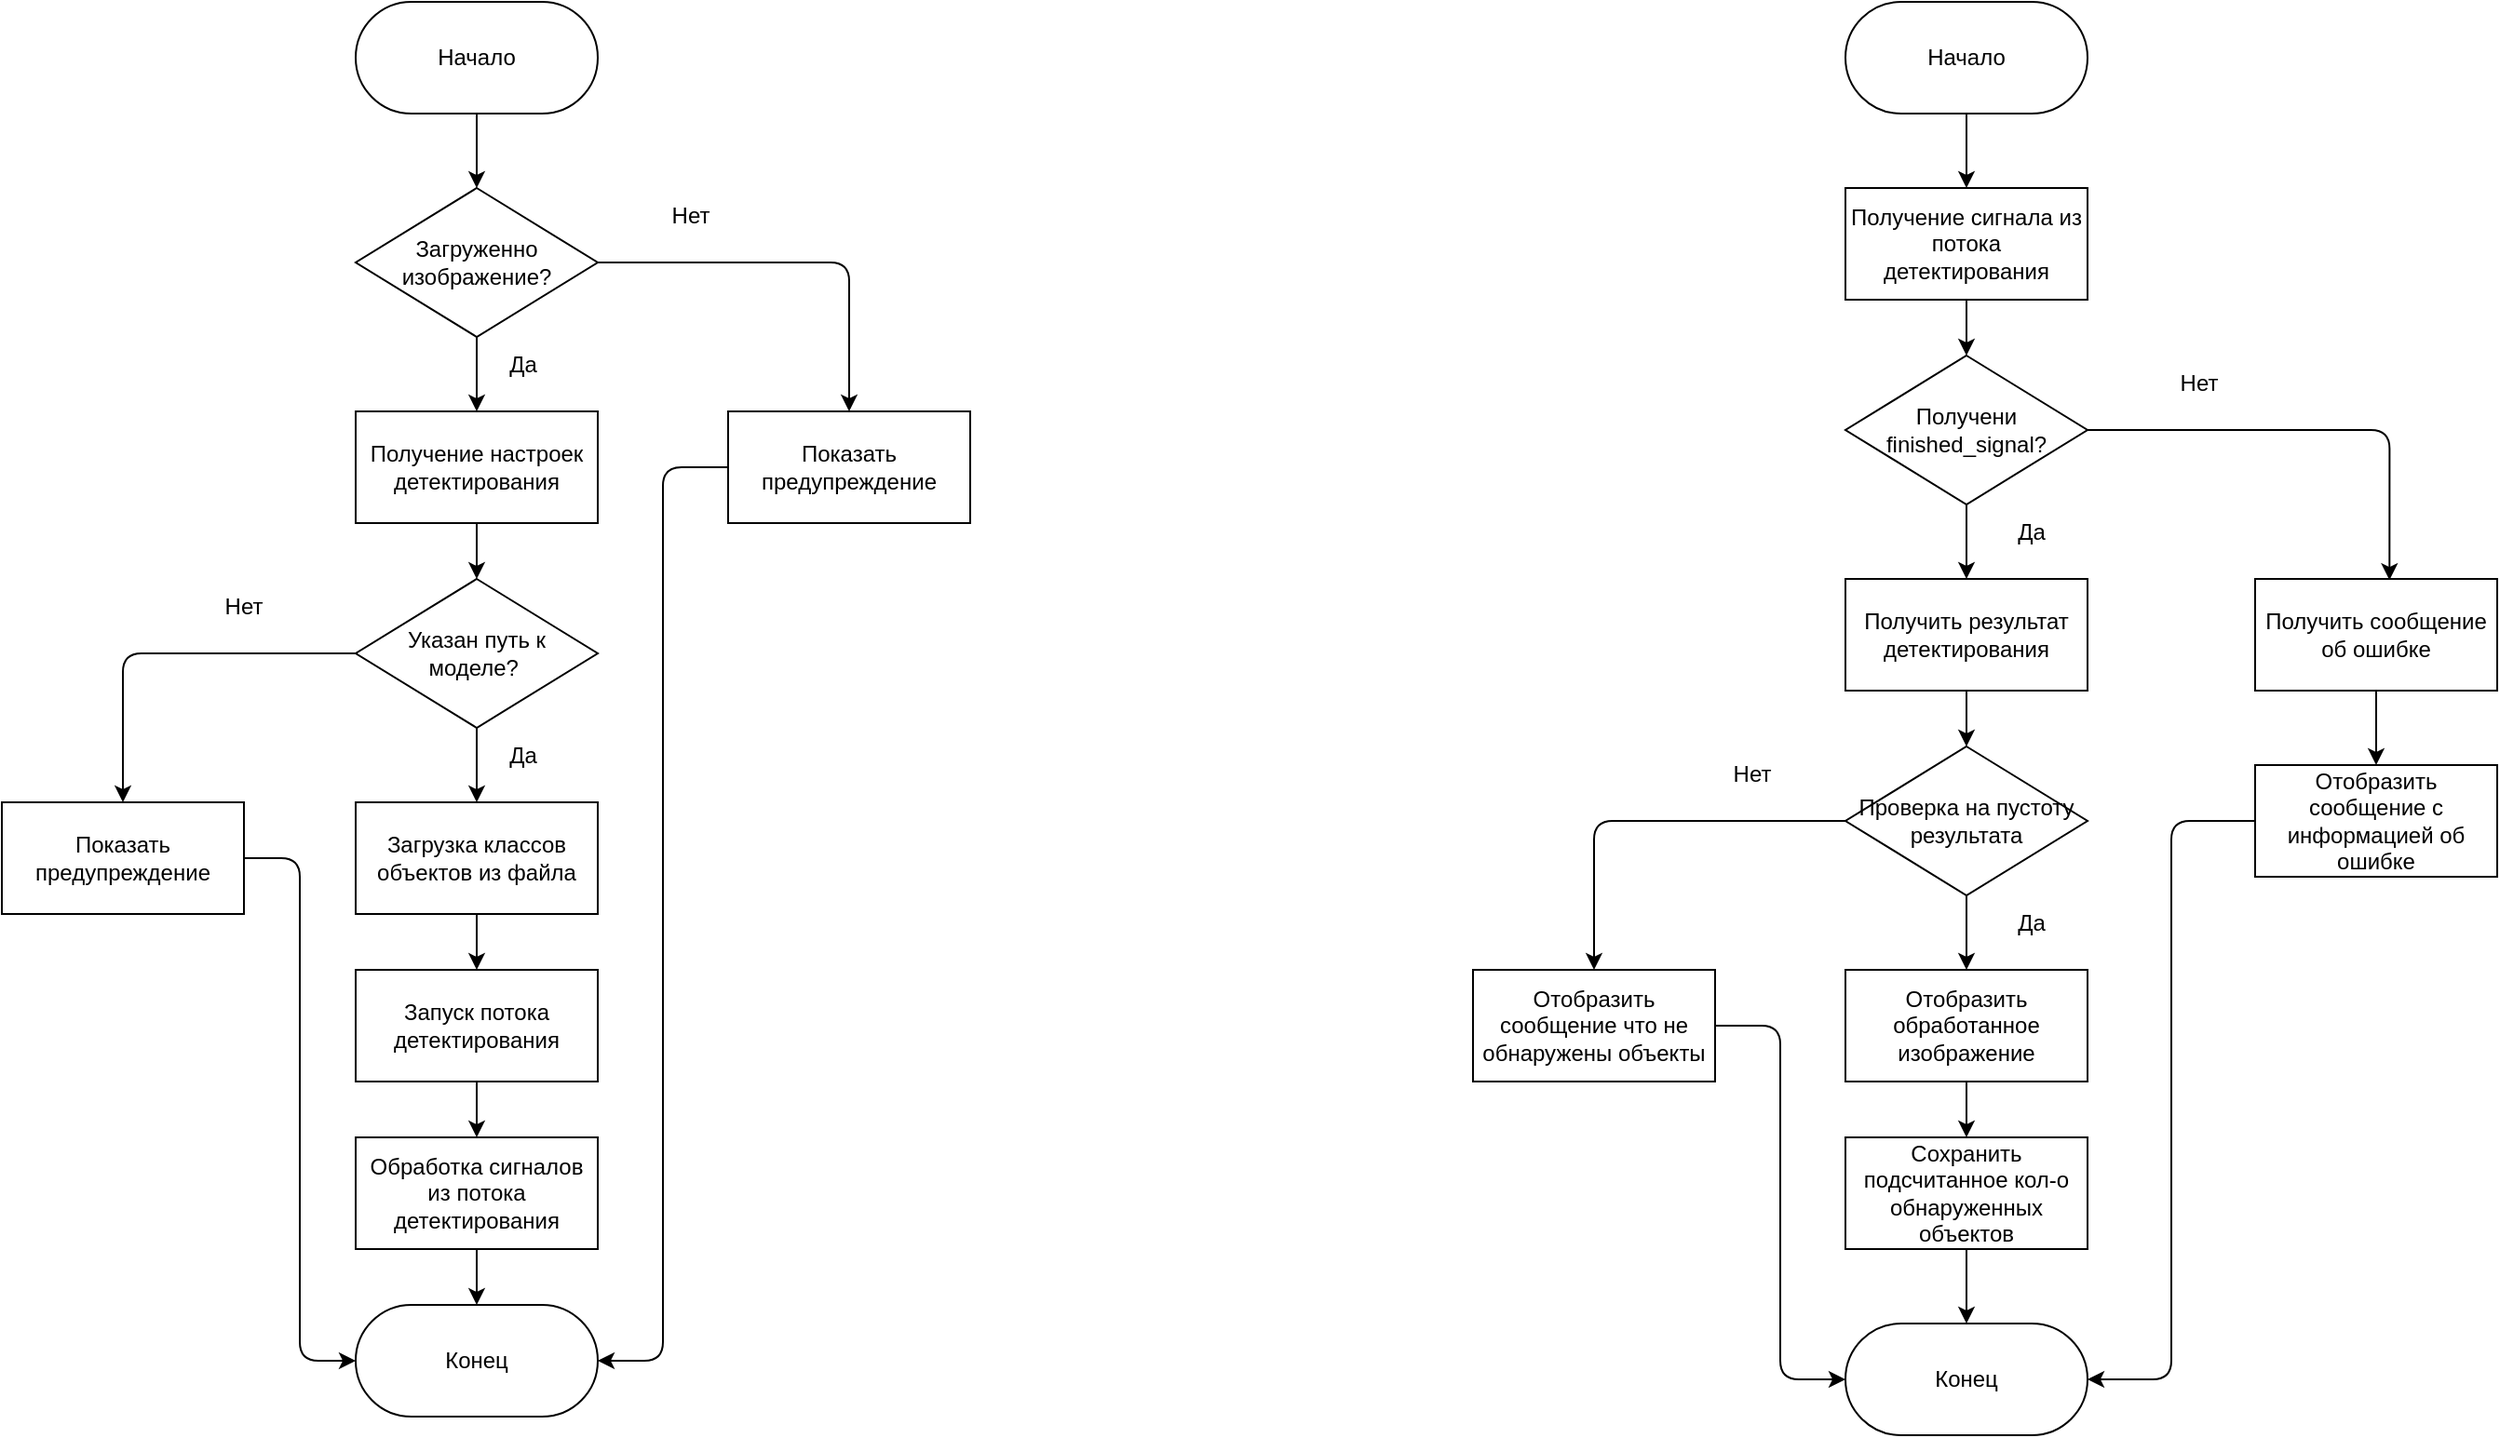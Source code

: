 <mxfile>
    <diagram id="hgJJs7AMMaVjLFHU2lbz" name="Page-1">
        <mxGraphModel dx="1407" dy="1373" grid="1" gridSize="10" guides="1" tooltips="1" connect="1" arrows="1" fold="1" page="1" pageScale="1" pageWidth="2339" pageHeight="3300" math="0" shadow="0">
            <root>
                <mxCell id="0"/>
                <mxCell id="1" parent="0"/>
                <mxCell id="6" value="" style="edgeStyle=none;html=1;" parent="1" source="3" target="4" edge="1">
                    <mxGeometry relative="1" as="geometry"/>
                </mxCell>
                <mxCell id="3" value="Начало" style="rounded=1;whiteSpace=wrap;html=1;arcSize=50;" parent="1" vertex="1">
                    <mxGeometry x="980" y="140" width="130" height="60" as="geometry"/>
                </mxCell>
                <mxCell id="8" value="" style="edgeStyle=none;html=1;" parent="1" source="4" target="7" edge="1">
                    <mxGeometry relative="1" as="geometry"/>
                </mxCell>
                <mxCell id="23" style="edgeStyle=orthogonalEdgeStyle;html=1;entryX=0.5;entryY=0;entryDx=0;entryDy=0;" parent="1" source="4" target="22" edge="1">
                    <mxGeometry relative="1" as="geometry"/>
                </mxCell>
                <mxCell id="4" value="Загруженно изображение?" style="rhombus;whiteSpace=wrap;html=1;" parent="1" vertex="1">
                    <mxGeometry x="980" y="240" width="130" height="80" as="geometry"/>
                </mxCell>
                <mxCell id="11" value="" style="edgeStyle=none;html=1;" parent="1" source="7" target="10" edge="1">
                    <mxGeometry relative="1" as="geometry"/>
                </mxCell>
                <mxCell id="7" value="Получение настроек детектирования" style="rounded=0;whiteSpace=wrap;html=1;" parent="1" vertex="1">
                    <mxGeometry x="980" y="360" width="130" height="60" as="geometry"/>
                </mxCell>
                <mxCell id="13" value="" style="edgeStyle=none;html=1;" parent="1" source="10" target="12" edge="1">
                    <mxGeometry relative="1" as="geometry"/>
                </mxCell>
                <mxCell id="28" style="edgeStyle=orthogonalEdgeStyle;html=1;entryX=0.5;entryY=0;entryDx=0;entryDy=0;" parent="1" source="10" target="27" edge="1">
                    <mxGeometry relative="1" as="geometry"/>
                </mxCell>
                <mxCell id="10" value="Указан путь к моделе?&amp;nbsp;" style="rhombus;whiteSpace=wrap;html=1;" parent="1" vertex="1">
                    <mxGeometry x="980" y="450" width="130" height="80" as="geometry"/>
                </mxCell>
                <mxCell id="15" value="" style="edgeStyle=none;html=1;" parent="1" source="12" target="14" edge="1">
                    <mxGeometry relative="1" as="geometry"/>
                </mxCell>
                <mxCell id="12" value="Загрузка классов объектов из файла" style="rounded=0;whiteSpace=wrap;html=1;" parent="1" vertex="1">
                    <mxGeometry x="980" y="570" width="130" height="60" as="geometry"/>
                </mxCell>
                <mxCell id="17" value="" style="edgeStyle=none;html=1;" parent="1" source="14" target="16" edge="1">
                    <mxGeometry relative="1" as="geometry"/>
                </mxCell>
                <mxCell id="14" value="Запуск потока детектирования" style="rounded=0;whiteSpace=wrap;html=1;" parent="1" vertex="1">
                    <mxGeometry x="980" y="660" width="130" height="60" as="geometry"/>
                </mxCell>
                <mxCell id="19" value="" style="edgeStyle=none;html=1;" parent="1" source="16" target="18" edge="1">
                    <mxGeometry relative="1" as="geometry"/>
                </mxCell>
                <mxCell id="16" value="Обработка сигналов из потока детектирования" style="rounded=0;whiteSpace=wrap;html=1;" parent="1" vertex="1">
                    <mxGeometry x="980" y="750" width="130" height="60" as="geometry"/>
                </mxCell>
                <mxCell id="18" value="Конец" style="rounded=1;whiteSpace=wrap;html=1;arcSize=50;" parent="1" vertex="1">
                    <mxGeometry x="980" y="840" width="130" height="60" as="geometry"/>
                </mxCell>
                <mxCell id="20" value="Да" style="text;html=1;strokeColor=none;fillColor=none;align=center;verticalAlign=middle;whiteSpace=wrap;rounded=0;" parent="1" vertex="1">
                    <mxGeometry x="1040" y="320" width="60" height="30" as="geometry"/>
                </mxCell>
                <mxCell id="21" value="Да" style="text;html=1;strokeColor=none;fillColor=none;align=center;verticalAlign=middle;whiteSpace=wrap;rounded=0;" parent="1" vertex="1">
                    <mxGeometry x="1040" y="530" width="60" height="30" as="geometry"/>
                </mxCell>
                <mxCell id="24" style="edgeStyle=orthogonalEdgeStyle;html=1;entryX=1;entryY=0.5;entryDx=0;entryDy=0;" parent="1" source="22" target="18" edge="1">
                    <mxGeometry relative="1" as="geometry"/>
                </mxCell>
                <mxCell id="22" value="Показать предупреждение" style="rounded=0;whiteSpace=wrap;html=1;" parent="1" vertex="1">
                    <mxGeometry x="1180" y="360" width="130" height="60" as="geometry"/>
                </mxCell>
                <mxCell id="25" value="Нет" style="text;html=1;strokeColor=none;fillColor=none;align=center;verticalAlign=middle;whiteSpace=wrap;rounded=0;" parent="1" vertex="1">
                    <mxGeometry x="1130" y="240" width="60" height="30" as="geometry"/>
                </mxCell>
                <mxCell id="29" style="edgeStyle=orthogonalEdgeStyle;html=1;entryX=0;entryY=0.5;entryDx=0;entryDy=0;" parent="1" source="27" target="18" edge="1">
                    <mxGeometry relative="1" as="geometry"/>
                </mxCell>
                <mxCell id="27" value="Показать предупреждение" style="rounded=0;whiteSpace=wrap;html=1;" parent="1" vertex="1">
                    <mxGeometry x="790" y="570" width="130" height="60" as="geometry"/>
                </mxCell>
                <mxCell id="30" value="Нет" style="text;html=1;strokeColor=none;fillColor=none;align=center;verticalAlign=middle;whiteSpace=wrap;rounded=0;" parent="1" vertex="1">
                    <mxGeometry x="890" y="450" width="60" height="30" as="geometry"/>
                </mxCell>
                <mxCell id="33" value="" style="edgeStyle=none;html=1;" edge="1" parent="1" source="31" target="32">
                    <mxGeometry relative="1" as="geometry"/>
                </mxCell>
                <mxCell id="31" value="Начало" style="rounded=1;whiteSpace=wrap;html=1;arcSize=50;" vertex="1" parent="1">
                    <mxGeometry x="1780" y="140" width="130" height="60" as="geometry"/>
                </mxCell>
                <mxCell id="35" value="" style="edgeStyle=none;html=1;" edge="1" parent="1" source="32" target="34">
                    <mxGeometry relative="1" as="geometry"/>
                </mxCell>
                <mxCell id="32" value="Получение сигнала из потока детектирования" style="rounded=0;whiteSpace=wrap;html=1;" vertex="1" parent="1">
                    <mxGeometry x="1780" y="240" width="130" height="60" as="geometry"/>
                </mxCell>
                <mxCell id="38" value="" style="edgeStyle=none;html=1;" edge="1" parent="1" source="34" target="37">
                    <mxGeometry relative="1" as="geometry"/>
                </mxCell>
                <mxCell id="54" style="edgeStyle=orthogonalEdgeStyle;html=1;entryX=0.555;entryY=0.01;entryDx=0;entryDy=0;entryPerimeter=0;" edge="1" parent="1" source="34" target="49">
                    <mxGeometry relative="1" as="geometry"/>
                </mxCell>
                <mxCell id="34" value="Получени finished_signal?" style="rhombus;whiteSpace=wrap;html=1;" vertex="1" parent="1">
                    <mxGeometry x="1780" y="330" width="130" height="80" as="geometry"/>
                </mxCell>
                <mxCell id="40" value="" style="edgeStyle=none;html=1;" edge="1" parent="1" source="37" target="39">
                    <mxGeometry relative="1" as="geometry"/>
                </mxCell>
                <mxCell id="37" value="Получить результат детектирования" style="rounded=0;whiteSpace=wrap;html=1;" vertex="1" parent="1">
                    <mxGeometry x="1780" y="450" width="130" height="60" as="geometry"/>
                </mxCell>
                <mxCell id="43" value="" style="edgeStyle=none;html=1;" edge="1" parent="1" source="39" target="42">
                    <mxGeometry relative="1" as="geometry"/>
                </mxCell>
                <mxCell id="59" style="edgeStyle=orthogonalEdgeStyle;html=1;entryX=0.5;entryY=0;entryDx=0;entryDy=0;" edge="1" parent="1" source="39" target="58">
                    <mxGeometry relative="1" as="geometry"/>
                </mxCell>
                <mxCell id="39" value="Проверка на пустоту результата" style="rhombus;whiteSpace=wrap;html=1;" vertex="1" parent="1">
                    <mxGeometry x="1780" y="540" width="130" height="80" as="geometry"/>
                </mxCell>
                <mxCell id="46" value="" style="edgeStyle=none;html=1;" edge="1" parent="1" source="42" target="45">
                    <mxGeometry relative="1" as="geometry"/>
                </mxCell>
                <mxCell id="42" value="Отобразить обработанное изображение" style="rounded=0;whiteSpace=wrap;html=1;" vertex="1" parent="1">
                    <mxGeometry x="1780" y="660" width="130" height="60" as="geometry"/>
                </mxCell>
                <mxCell id="48" value="" style="edgeStyle=none;html=1;" edge="1" parent="1" source="45" target="47">
                    <mxGeometry relative="1" as="geometry"/>
                </mxCell>
                <mxCell id="45" value="Сохранить подсчитанное кол-о обнаруженных объектов" style="rounded=0;whiteSpace=wrap;html=1;" vertex="1" parent="1">
                    <mxGeometry x="1780" y="750" width="130" height="60" as="geometry"/>
                </mxCell>
                <mxCell id="47" value="Конец" style="rounded=1;whiteSpace=wrap;html=1;arcSize=50;" vertex="1" parent="1">
                    <mxGeometry x="1780" y="850" width="130" height="60" as="geometry"/>
                </mxCell>
                <mxCell id="56" value="" style="edgeStyle=orthogonalEdgeStyle;html=1;" edge="1" parent="1" source="49" target="55">
                    <mxGeometry relative="1" as="geometry"/>
                </mxCell>
                <mxCell id="49" value="Получить сообщение об ошибке" style="rounded=0;whiteSpace=wrap;html=1;" vertex="1" parent="1">
                    <mxGeometry x="2000" y="450" width="130" height="60" as="geometry"/>
                </mxCell>
                <mxCell id="57" style="edgeStyle=orthogonalEdgeStyle;html=1;entryX=1;entryY=0.5;entryDx=0;entryDy=0;" edge="1" parent="1" source="55" target="47">
                    <mxGeometry relative="1" as="geometry"/>
                </mxCell>
                <mxCell id="55" value="Отобразить сообщение с информацией об ошибке" style="rounded=0;whiteSpace=wrap;html=1;" vertex="1" parent="1">
                    <mxGeometry x="2000" y="550" width="130" height="60" as="geometry"/>
                </mxCell>
                <mxCell id="61" style="edgeStyle=orthogonalEdgeStyle;html=1;entryX=0;entryY=0.5;entryDx=0;entryDy=0;" edge="1" parent="1" source="58" target="47">
                    <mxGeometry relative="1" as="geometry"/>
                </mxCell>
                <mxCell id="58" value="Отобразить сообщение что не обнаружены объекты" style="rounded=0;whiteSpace=wrap;html=1;" vertex="1" parent="1">
                    <mxGeometry x="1580" y="660" width="130" height="60" as="geometry"/>
                </mxCell>
                <mxCell id="62" value="Нет" style="text;html=1;strokeColor=none;fillColor=none;align=center;verticalAlign=middle;whiteSpace=wrap;rounded=0;" vertex="1" parent="1">
                    <mxGeometry x="1700" y="540" width="60" height="30" as="geometry"/>
                </mxCell>
                <mxCell id="63" value="Нет" style="text;html=1;strokeColor=none;fillColor=none;align=center;verticalAlign=middle;whiteSpace=wrap;rounded=0;" vertex="1" parent="1">
                    <mxGeometry x="1940" y="330" width="60" height="30" as="geometry"/>
                </mxCell>
                <mxCell id="64" value="Да" style="text;html=1;strokeColor=none;fillColor=none;align=center;verticalAlign=middle;whiteSpace=wrap;rounded=0;" vertex="1" parent="1">
                    <mxGeometry x="1850" y="620" width="60" height="30" as="geometry"/>
                </mxCell>
                <mxCell id="65" value="Да" style="text;html=1;strokeColor=none;fillColor=none;align=center;verticalAlign=middle;whiteSpace=wrap;rounded=0;" vertex="1" parent="1">
                    <mxGeometry x="1850" y="410" width="60" height="30" as="geometry"/>
                </mxCell>
            </root>
        </mxGraphModel>
    </diagram>
</mxfile>